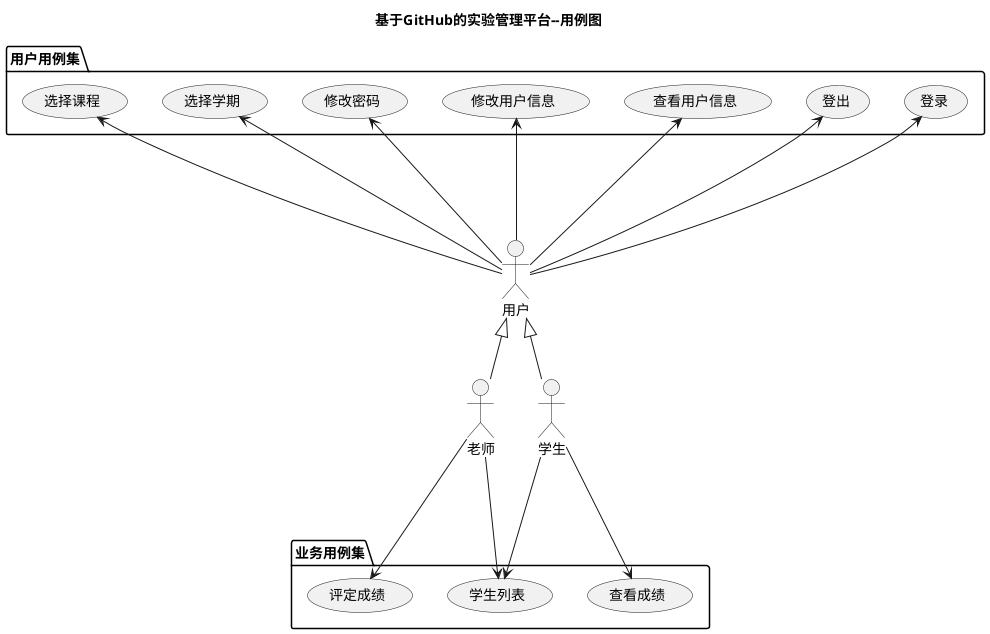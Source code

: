 @startuml

title 基于GitHub的实验管理平台--用例图

actor 老师

actor 学生

actor 用户

用户<|-- 老师
用户<|-- 学生



package 用户用例集 {

用户--up-> (登录)
用户 --up-> (登出)

用户 --up-> (查看用户信息)

用户 --up-> (修改用户信息)

用户 --up-> (修改密码)
用户 --up-> (选择学期)

用户 --up-> (选择课程)

}

package 业务用例集 {

老师 ---> (评定成绩)

老师 ---> (学生列表)

学生 ---> (学生列表)

学生---> (查看成绩)

}



@enduml